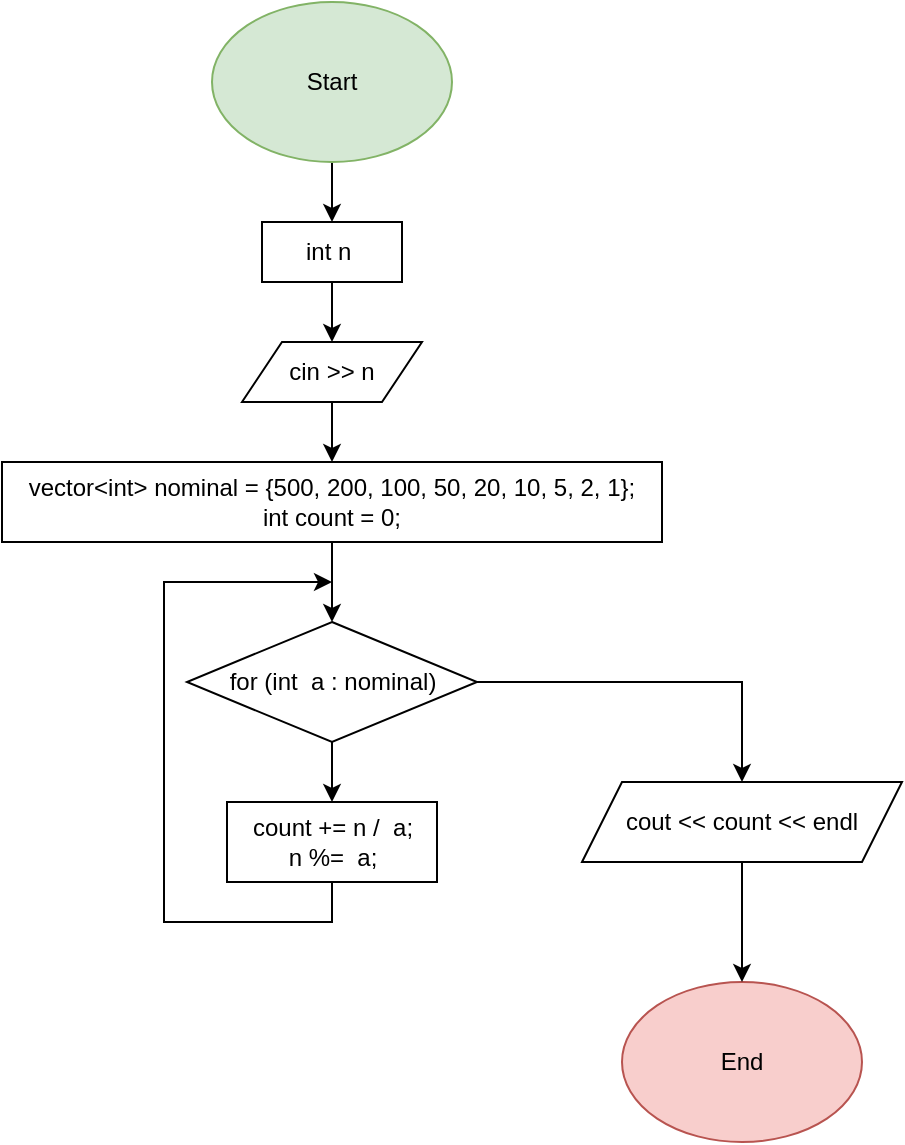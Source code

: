 <mxfile version="24.9.3">
  <diagram name="Страница — 1" id="js24g7y5D3IV79o7-OlY">
    <mxGraphModel dx="712" dy="771" grid="1" gridSize="10" guides="1" tooltips="1" connect="1" arrows="1" fold="1" page="1" pageScale="1" pageWidth="827" pageHeight="1169" math="0" shadow="0">
      <root>
        <mxCell id="0" />
        <mxCell id="1" parent="0" />
        <mxCell id="7t9_OBCQhDfevKrxz-T1-7" value="" style="edgeStyle=orthogonalEdgeStyle;rounded=0;orthogonalLoop=1;jettySize=auto;html=1;" edge="1" parent="1" source="7t9_OBCQhDfevKrxz-T1-1" target="7t9_OBCQhDfevKrxz-T1-3">
          <mxGeometry relative="1" as="geometry" />
        </mxCell>
        <mxCell id="7t9_OBCQhDfevKrxz-T1-1" value="Start" style="ellipse;whiteSpace=wrap;html=1;fillColor=#d5e8d4;strokeColor=#82b366;" vertex="1" parent="1">
          <mxGeometry x="265" width="120" height="80" as="geometry" />
        </mxCell>
        <mxCell id="7t9_OBCQhDfevKrxz-T1-2" value="End" style="ellipse;whiteSpace=wrap;html=1;fillColor=#f8cecc;strokeColor=#b85450;" vertex="1" parent="1">
          <mxGeometry x="470" y="490" width="120" height="80" as="geometry" />
        </mxCell>
        <mxCell id="7t9_OBCQhDfevKrxz-T1-8" value="" style="edgeStyle=orthogonalEdgeStyle;rounded=0;orthogonalLoop=1;jettySize=auto;html=1;" edge="1" parent="1" source="7t9_OBCQhDfevKrxz-T1-3" target="7t9_OBCQhDfevKrxz-T1-4">
          <mxGeometry relative="1" as="geometry" />
        </mxCell>
        <mxCell id="7t9_OBCQhDfevKrxz-T1-3" value="int n&amp;nbsp;" style="rounded=0;whiteSpace=wrap;html=1;" vertex="1" parent="1">
          <mxGeometry x="290" y="110" width="70" height="30" as="geometry" />
        </mxCell>
        <mxCell id="7t9_OBCQhDfevKrxz-T1-9" value="" style="edgeStyle=orthogonalEdgeStyle;rounded=0;orthogonalLoop=1;jettySize=auto;html=1;" edge="1" parent="1" source="7t9_OBCQhDfevKrxz-T1-4" target="7t9_OBCQhDfevKrxz-T1-5">
          <mxGeometry relative="1" as="geometry" />
        </mxCell>
        <mxCell id="7t9_OBCQhDfevKrxz-T1-4" value="cin &amp;gt;&amp;gt; n" style="shape=parallelogram;perimeter=parallelogramPerimeter;whiteSpace=wrap;html=1;fixedSize=1;" vertex="1" parent="1">
          <mxGeometry x="280" y="170" width="90" height="30" as="geometry" />
        </mxCell>
        <mxCell id="7t9_OBCQhDfevKrxz-T1-11" value="" style="edgeStyle=orthogonalEdgeStyle;rounded=0;orthogonalLoop=1;jettySize=auto;html=1;" edge="1" parent="1" source="7t9_OBCQhDfevKrxz-T1-5" target="7t9_OBCQhDfevKrxz-T1-10">
          <mxGeometry relative="1" as="geometry" />
        </mxCell>
        <mxCell id="7t9_OBCQhDfevKrxz-T1-5" value="&lt;div&gt;vector&amp;lt;int&amp;gt; nominal = {500, 200, 100, 50, 20, 10, 5, 2, 1};&lt;/div&gt;&lt;div&gt;int count = 0;&lt;/div&gt;" style="rounded=0;whiteSpace=wrap;html=1;" vertex="1" parent="1">
          <mxGeometry x="160" y="230" width="330" height="40" as="geometry" />
        </mxCell>
        <mxCell id="7t9_OBCQhDfevKrxz-T1-13" value="" style="edgeStyle=orthogonalEdgeStyle;rounded=0;orthogonalLoop=1;jettySize=auto;html=1;" edge="1" parent="1" source="7t9_OBCQhDfevKrxz-T1-10" target="7t9_OBCQhDfevKrxz-T1-12">
          <mxGeometry relative="1" as="geometry" />
        </mxCell>
        <mxCell id="7t9_OBCQhDfevKrxz-T1-16" style="edgeStyle=orthogonalEdgeStyle;rounded=0;orthogonalLoop=1;jettySize=auto;html=1;exitX=1;exitY=0.5;exitDx=0;exitDy=0;entryX=0.5;entryY=0;entryDx=0;entryDy=0;" edge="1" parent="1" source="7t9_OBCQhDfevKrxz-T1-10" target="7t9_OBCQhDfevKrxz-T1-15">
          <mxGeometry relative="1" as="geometry" />
        </mxCell>
        <mxCell id="7t9_OBCQhDfevKrxz-T1-10" value="for (int&amp;nbsp; a : nominal)" style="rhombus;whiteSpace=wrap;html=1;" vertex="1" parent="1">
          <mxGeometry x="252.5" y="310" width="145" height="60" as="geometry" />
        </mxCell>
        <mxCell id="7t9_OBCQhDfevKrxz-T1-14" style="edgeStyle=orthogonalEdgeStyle;rounded=0;orthogonalLoop=1;jettySize=auto;html=1;exitX=0.5;exitY=1;exitDx=0;exitDy=0;" edge="1" parent="1" source="7t9_OBCQhDfevKrxz-T1-12">
          <mxGeometry relative="1" as="geometry">
            <mxPoint x="325" y="290" as="targetPoint" />
            <Array as="points">
              <mxPoint x="325" y="460" />
              <mxPoint x="241" y="460" />
            </Array>
          </mxGeometry>
        </mxCell>
        <mxCell id="7t9_OBCQhDfevKrxz-T1-12" value="&lt;div&gt;count += n /&amp;nbsp; a;&lt;/div&gt;&lt;div&gt;n %=&amp;nbsp; a;&lt;/div&gt;" style="rounded=0;whiteSpace=wrap;html=1;" vertex="1" parent="1">
          <mxGeometry x="272.5" y="400" width="105" height="40" as="geometry" />
        </mxCell>
        <mxCell id="7t9_OBCQhDfevKrxz-T1-17" value="" style="edgeStyle=orthogonalEdgeStyle;rounded=0;orthogonalLoop=1;jettySize=auto;html=1;" edge="1" parent="1" source="7t9_OBCQhDfevKrxz-T1-15" target="7t9_OBCQhDfevKrxz-T1-2">
          <mxGeometry relative="1" as="geometry" />
        </mxCell>
        <mxCell id="7t9_OBCQhDfevKrxz-T1-15" value="cout &amp;lt;&amp;lt; count &amp;lt;&amp;lt; endl" style="shape=parallelogram;perimeter=parallelogramPerimeter;whiteSpace=wrap;html=1;fixedSize=1;" vertex="1" parent="1">
          <mxGeometry x="450" y="390" width="160" height="40" as="geometry" />
        </mxCell>
      </root>
    </mxGraphModel>
  </diagram>
</mxfile>
